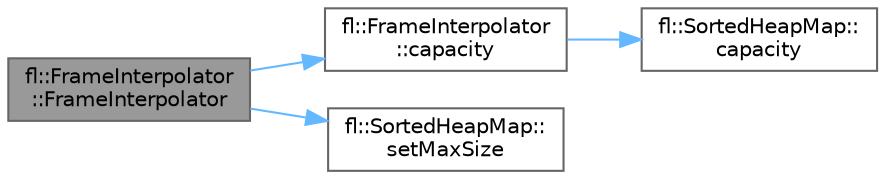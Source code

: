 digraph "fl::FrameInterpolator::FrameInterpolator"
{
 // LATEX_PDF_SIZE
  bgcolor="transparent";
  edge [fontname=Helvetica,fontsize=10,labelfontname=Helvetica,labelfontsize=10];
  node [fontname=Helvetica,fontsize=10,shape=box,height=0.2,width=0.4];
  rankdir="LR";
  Node1 [id="Node000001",label="fl::FrameInterpolator\l::FrameInterpolator",height=0.2,width=0.4,color="gray40", fillcolor="grey60", style="filled", fontcolor="black",tooltip=" "];
  Node1 -> Node2 [id="edge1_Node000001_Node000002",color="steelblue1",style="solid",tooltip=" "];
  Node2 [id="Node000002",label="fl::FrameInterpolator\l::capacity",height=0.2,width=0.4,color="grey40", fillcolor="white", style="filled",URL="$d8/d94/classfl_1_1_frame_interpolator.html#a9b78dea622378880c3fec37d82949141",tooltip=" "];
  Node2 -> Node3 [id="edge2_Node000002_Node000003",color="steelblue1",style="solid",tooltip=" "];
  Node3 [id="Node000003",label="fl::SortedHeapMap::\lcapacity",height=0.2,width=0.4,color="grey40", fillcolor="white", style="filled",URL="$dc/d45/classfl_1_1_sorted_heap_map.html#a8192d31d6221bf268b0c99823481f656",tooltip=" "];
  Node1 -> Node4 [id="edge3_Node000001_Node000004",color="steelblue1",style="solid",tooltip=" "];
  Node4 [id="Node000004",label="fl::SortedHeapMap::\lsetMaxSize",height=0.2,width=0.4,color="grey40", fillcolor="white", style="filled",URL="$dc/d45/classfl_1_1_sorted_heap_map.html#af27b16ee195a060e400e1946f0d7d691",tooltip=" "];
}
